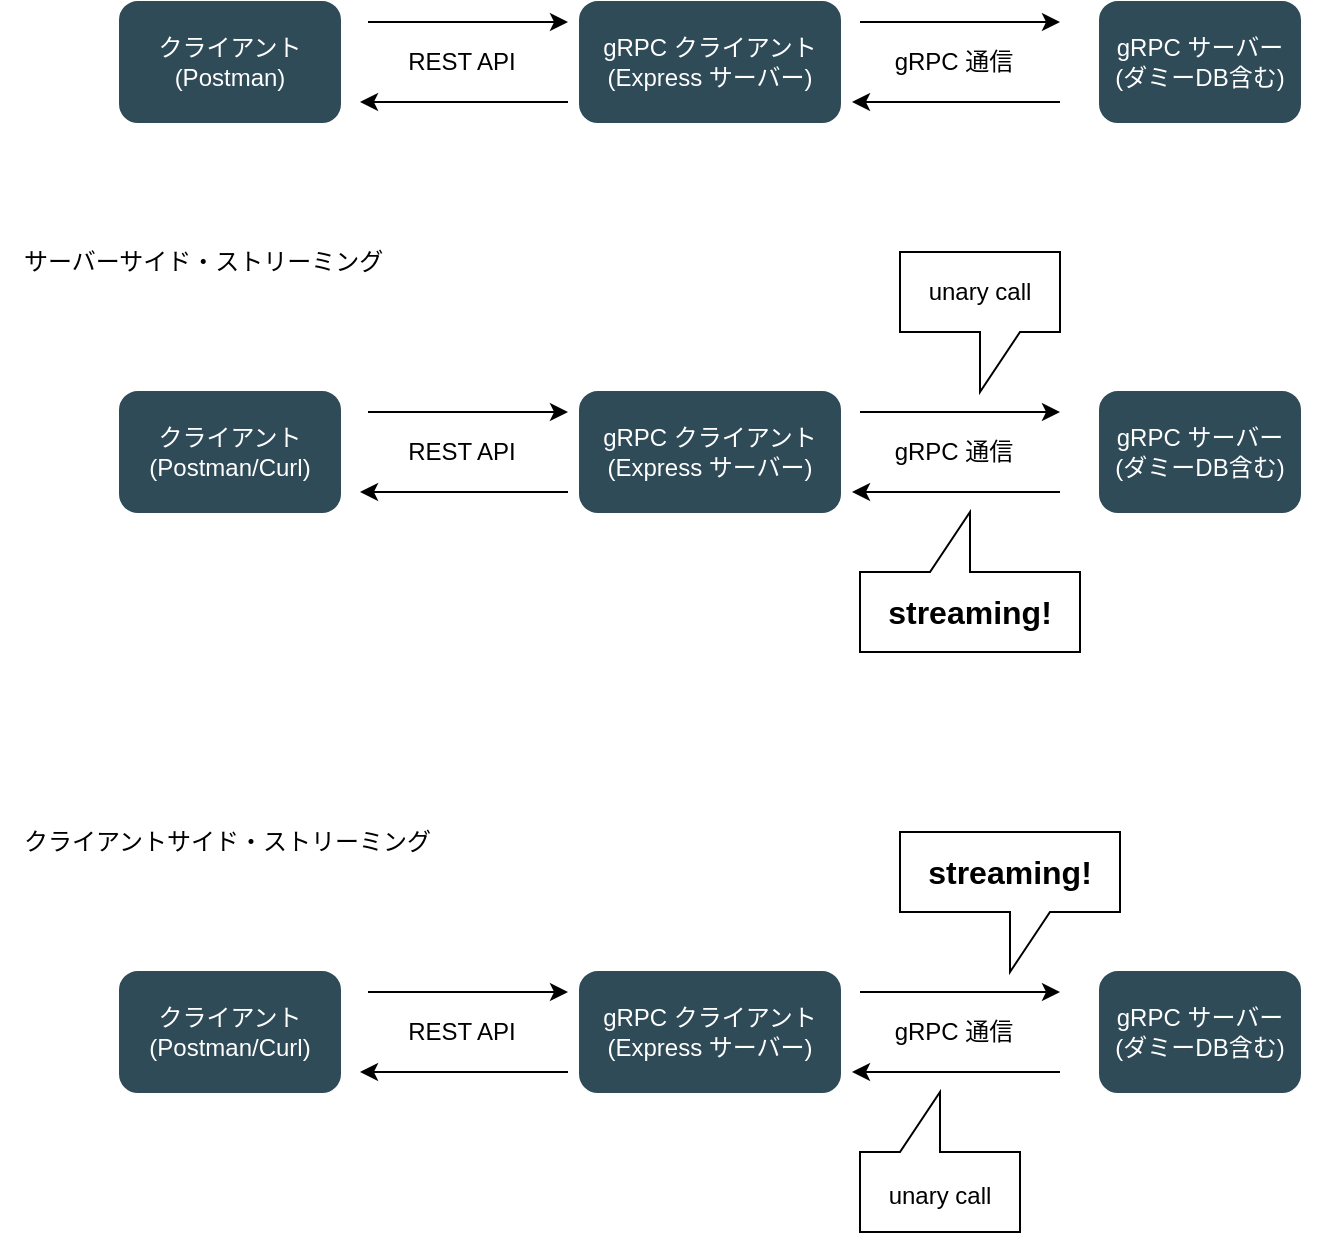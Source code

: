 <mxfile>
    <diagram id="1zJ82RBbaM2W8bQ031AX" name="Page-1">
        <mxGraphModel dx="1658" dy="387" grid="1" gridSize="10" guides="1" tooltips="1" connect="1" arrows="1" fold="1" page="1" pageScale="1" pageWidth="827" pageHeight="1169" background="#ffffff" math="0" shadow="0">
            <root>
                <mxCell id="0"/>
                <mxCell id="1" parent="0"/>
                <mxCell id="38" value="" style="group" parent="1" vertex="1" connectable="0">
                    <mxGeometry x="50" y="585" width="590" height="60" as="geometry"/>
                </mxCell>
                <mxCell id="26" style="edgeStyle=none;html=1;" parent="38" edge="1">
                    <mxGeometry relative="1" as="geometry">
                        <mxPoint x="470" y="10" as="targetPoint"/>
                        <mxPoint x="370" y="10" as="sourcePoint"/>
                    </mxGeometry>
                </mxCell>
                <mxCell id="27" value="gRPC クライアント&lt;br&gt;(Express サーバー)" style="rounded=1;whiteSpace=wrap;html=1;fillColor=#2f4b58;fontColor=#ffffff;strokeColor=#2F4B58;" parent="38" vertex="1">
                    <mxGeometry x="230" width="130" height="60" as="geometry"/>
                </mxCell>
                <mxCell id="28" value="gRPC サーバー&lt;br&gt;(ダミーDB含む)" style="rounded=1;whiteSpace=wrap;html=1;fillColor=#2f4b58;fontColor=#ffffff;strokeColor=#2F4B58;" parent="38" vertex="1">
                    <mxGeometry x="490" width="100" height="60" as="geometry"/>
                </mxCell>
                <mxCell id="29" value="クライアント&lt;br&gt;(Postman)" style="rounded=1;whiteSpace=wrap;html=1;fillColor=#2f4b58;fontColor=#ffffff;strokeColor=#2F4B58;" parent="38" vertex="1">
                    <mxGeometry width="110" height="60" as="geometry"/>
                </mxCell>
                <mxCell id="30" style="edgeStyle=none;html=1;" parent="38" edge="1">
                    <mxGeometry relative="1" as="geometry">
                        <mxPoint x="366" y="50" as="targetPoint"/>
                        <mxPoint x="470" y="50" as="sourcePoint"/>
                    </mxGeometry>
                </mxCell>
                <mxCell id="31" value="gRPC 通信" style="text;html=1;strokeColor=none;fillColor=none;align=center;verticalAlign=middle;whiteSpace=wrap;rounded=0;" parent="38" vertex="1">
                    <mxGeometry x="374" y="15" width="86" height="30" as="geometry"/>
                </mxCell>
                <mxCell id="32" style="edgeStyle=none;html=1;" parent="38" edge="1">
                    <mxGeometry relative="1" as="geometry">
                        <mxPoint x="224" y="10" as="targetPoint"/>
                        <mxPoint x="124" y="10" as="sourcePoint"/>
                    </mxGeometry>
                </mxCell>
                <mxCell id="33" style="edgeStyle=none;html=1;" parent="38" edge="1">
                    <mxGeometry relative="1" as="geometry">
                        <mxPoint x="120" y="50" as="targetPoint"/>
                        <mxPoint x="224" y="50" as="sourcePoint"/>
                    </mxGeometry>
                </mxCell>
                <mxCell id="34" value="REST API" style="text;html=1;strokeColor=none;fillColor=none;align=center;verticalAlign=middle;whiteSpace=wrap;rounded=0;" parent="38" vertex="1">
                    <mxGeometry x="128" y="15" width="86" height="30" as="geometry"/>
                </mxCell>
                <mxCell id="39" value="" style="group" parent="1" vertex="1" connectable="0">
                    <mxGeometry x="50" y="780" width="590" height="60" as="geometry"/>
                </mxCell>
                <mxCell id="40" style="edgeStyle=none;html=1;strokeColor=#000000;" parent="39" edge="1">
                    <mxGeometry relative="1" as="geometry">
                        <mxPoint x="470" y="10" as="targetPoint"/>
                        <mxPoint x="370" y="10" as="sourcePoint"/>
                    </mxGeometry>
                </mxCell>
                <mxCell id="41" value="gRPC クライアント&lt;br&gt;(Express サーバー)" style="rounded=1;whiteSpace=wrap;html=1;fillColor=#2f4b58;fontColor=#ffffff;strokeColor=#2F4B58;" parent="39" vertex="1">
                    <mxGeometry x="230" width="130" height="60" as="geometry"/>
                </mxCell>
                <mxCell id="42" value="gRPC サーバー&lt;br&gt;(ダミーDB含む)" style="rounded=1;whiteSpace=wrap;html=1;fillColor=#2f4b58;fontColor=#ffffff;strokeColor=#2F4B58;" parent="39" vertex="1">
                    <mxGeometry x="490" width="100" height="60" as="geometry"/>
                </mxCell>
                <mxCell id="43" value="クライアント&lt;br&gt;(Postman/Curl)" style="rounded=1;whiteSpace=wrap;html=1;fillColor=#2f4b58;fontColor=#ffffff;strokeColor=#2F4B58;" parent="39" vertex="1">
                    <mxGeometry width="110" height="60" as="geometry"/>
                </mxCell>
                <mxCell id="44" style="edgeStyle=none;html=1;strokeColor=#000000;" parent="39" edge="1">
                    <mxGeometry relative="1" as="geometry">
                        <mxPoint x="366" y="50" as="targetPoint"/>
                        <mxPoint x="470" y="50" as="sourcePoint"/>
                    </mxGeometry>
                </mxCell>
                <mxCell id="45" value="gRPC 通信" style="text;html=1;align=center;verticalAlign=middle;whiteSpace=wrap;rounded=0;fontColor=#000000;" parent="39" vertex="1">
                    <mxGeometry x="374" y="15" width="86" height="30" as="geometry"/>
                </mxCell>
                <mxCell id="46" style="edgeStyle=none;html=1;strokeColor=#000000;" parent="39" edge="1">
                    <mxGeometry relative="1" as="geometry">
                        <mxPoint x="224" y="10" as="targetPoint"/>
                        <mxPoint x="124" y="10" as="sourcePoint"/>
                    </mxGeometry>
                </mxCell>
                <mxCell id="47" style="edgeStyle=none;html=1;strokeColor=#000000;" parent="39" edge="1">
                    <mxGeometry relative="1" as="geometry">
                        <mxPoint x="120" y="50" as="targetPoint"/>
                        <mxPoint x="224" y="50" as="sourcePoint"/>
                    </mxGeometry>
                </mxCell>
                <mxCell id="48" value="REST API" style="text;html=1;align=center;verticalAlign=middle;whiteSpace=wrap;rounded=0;fontColor=#000000;" parent="39" vertex="1">
                    <mxGeometry x="128" y="15" width="86" height="30" as="geometry"/>
                </mxCell>
                <mxCell id="50" value="streaming!" style="shape=callout;whiteSpace=wrap;html=1;perimeter=calloutPerimeter;direction=west;fontStyle=1;fontSize=16;" parent="1" vertex="1">
                    <mxGeometry x="420" y="840" width="110" height="70" as="geometry"/>
                </mxCell>
                <mxCell id="51" value="unary call" style="shape=callout;whiteSpace=wrap;html=1;perimeter=calloutPerimeter;direction=east;" parent="1" vertex="1">
                    <mxGeometry x="440" y="710" width="80" height="70" as="geometry"/>
                </mxCell>
                <mxCell id="53" value="" style="rounded=0;whiteSpace=wrap;html=1;fontSize=16;fontColor=#000000;fillColor=none;strokeColor=none;" parent="1" vertex="1">
                    <mxGeometry x="-10" y="680" width="670" height="240" as="geometry"/>
                </mxCell>
                <mxCell id="52" value="サーバーサイド・ストリーミング" style="text;html=1;strokeColor=none;fillColor=none;align=left;verticalAlign=middle;whiteSpace=wrap;rounded=0;fontColor=#000000;" parent="1" vertex="1">
                    <mxGeometry y="700" width="230" height="30" as="geometry"/>
                </mxCell>
                <mxCell id="54" value="" style="group" parent="1" vertex="1" connectable="0">
                    <mxGeometry x="50" y="1070" width="590" height="60" as="geometry"/>
                </mxCell>
                <mxCell id="55" style="edgeStyle=none;html=1;strokeColor=#000000;" parent="54" edge="1">
                    <mxGeometry relative="1" as="geometry">
                        <mxPoint x="470" y="10" as="targetPoint"/>
                        <mxPoint x="370" y="10" as="sourcePoint"/>
                    </mxGeometry>
                </mxCell>
                <mxCell id="56" value="gRPC クライアント&lt;br&gt;(Express サーバー)" style="rounded=1;whiteSpace=wrap;html=1;fillColor=#2f4b58;fontColor=#ffffff;strokeColor=#2F4B58;" parent="54" vertex="1">
                    <mxGeometry x="230" width="130" height="60" as="geometry"/>
                </mxCell>
                <mxCell id="57" value="gRPC サーバー&lt;br&gt;(ダミーDB含む)" style="rounded=1;whiteSpace=wrap;html=1;fillColor=#2f4b58;fontColor=#ffffff;strokeColor=#2F4B58;" parent="54" vertex="1">
                    <mxGeometry x="490" width="100" height="60" as="geometry"/>
                </mxCell>
                <mxCell id="58" value="クライアント&lt;br&gt;(Postman/Curl)" style="rounded=1;whiteSpace=wrap;html=1;fillColor=#2f4b58;fontColor=#ffffff;strokeColor=#2F4B58;" parent="54" vertex="1">
                    <mxGeometry width="110" height="60" as="geometry"/>
                </mxCell>
                <mxCell id="59" style="edgeStyle=none;html=1;strokeColor=#000000;" parent="54" edge="1">
                    <mxGeometry relative="1" as="geometry">
                        <mxPoint x="366" y="50" as="targetPoint"/>
                        <mxPoint x="470" y="50" as="sourcePoint"/>
                    </mxGeometry>
                </mxCell>
                <mxCell id="60" value="gRPC 通信" style="text;html=1;align=center;verticalAlign=middle;whiteSpace=wrap;rounded=0;fontColor=#000000;" parent="54" vertex="1">
                    <mxGeometry x="374" y="15" width="86" height="30" as="geometry"/>
                </mxCell>
                <mxCell id="61" style="edgeStyle=none;html=1;strokeColor=#000000;" parent="54" edge="1">
                    <mxGeometry relative="1" as="geometry">
                        <mxPoint x="224" y="10" as="targetPoint"/>
                        <mxPoint x="124" y="10" as="sourcePoint"/>
                    </mxGeometry>
                </mxCell>
                <mxCell id="62" style="edgeStyle=none;html=1;strokeColor=#000000;" parent="54" edge="1">
                    <mxGeometry relative="1" as="geometry">
                        <mxPoint x="120" y="50" as="targetPoint"/>
                        <mxPoint x="224" y="50" as="sourcePoint"/>
                    </mxGeometry>
                </mxCell>
                <mxCell id="63" value="REST API" style="text;html=1;align=center;verticalAlign=middle;whiteSpace=wrap;rounded=0;fontColor=#000000;" parent="54" vertex="1">
                    <mxGeometry x="128" y="15" width="86" height="30" as="geometry"/>
                </mxCell>
                <mxCell id="67" value="" style="rounded=0;whiteSpace=wrap;html=1;fontSize=16;fontColor=#000000;fillColor=none;strokeColor=none;" parent="1" vertex="1">
                    <mxGeometry x="-10" y="970" width="670" height="240" as="geometry"/>
                </mxCell>
                <mxCell id="64" value="&lt;span style=&quot;font-size: 12px; font-weight: 400;&quot;&gt;unary call&lt;/span&gt;" style="shape=callout;whiteSpace=wrap;html=1;perimeter=calloutPerimeter;direction=west;fontStyle=1;fontSize=16;" parent="1" vertex="1">
                    <mxGeometry x="420" y="1130" width="80" height="70" as="geometry"/>
                </mxCell>
                <mxCell id="65" value="streaming!" style="shape=callout;whiteSpace=wrap;html=1;perimeter=calloutPerimeter;direction=east;fontSize=16;fontStyle=1" parent="1" vertex="1">
                    <mxGeometry x="440" y="1000" width="110" height="70" as="geometry"/>
                </mxCell>
                <mxCell id="66" value="クライアントサイド・ストリーミング" style="text;html=1;strokeColor=none;fillColor=none;align=left;verticalAlign=middle;whiteSpace=wrap;rounded=0;fontColor=#000000;" parent="1" vertex="1">
                    <mxGeometry y="990" width="230" height="30" as="geometry"/>
                </mxCell>
            </root>
        </mxGraphModel>
    </diagram>
</mxfile>